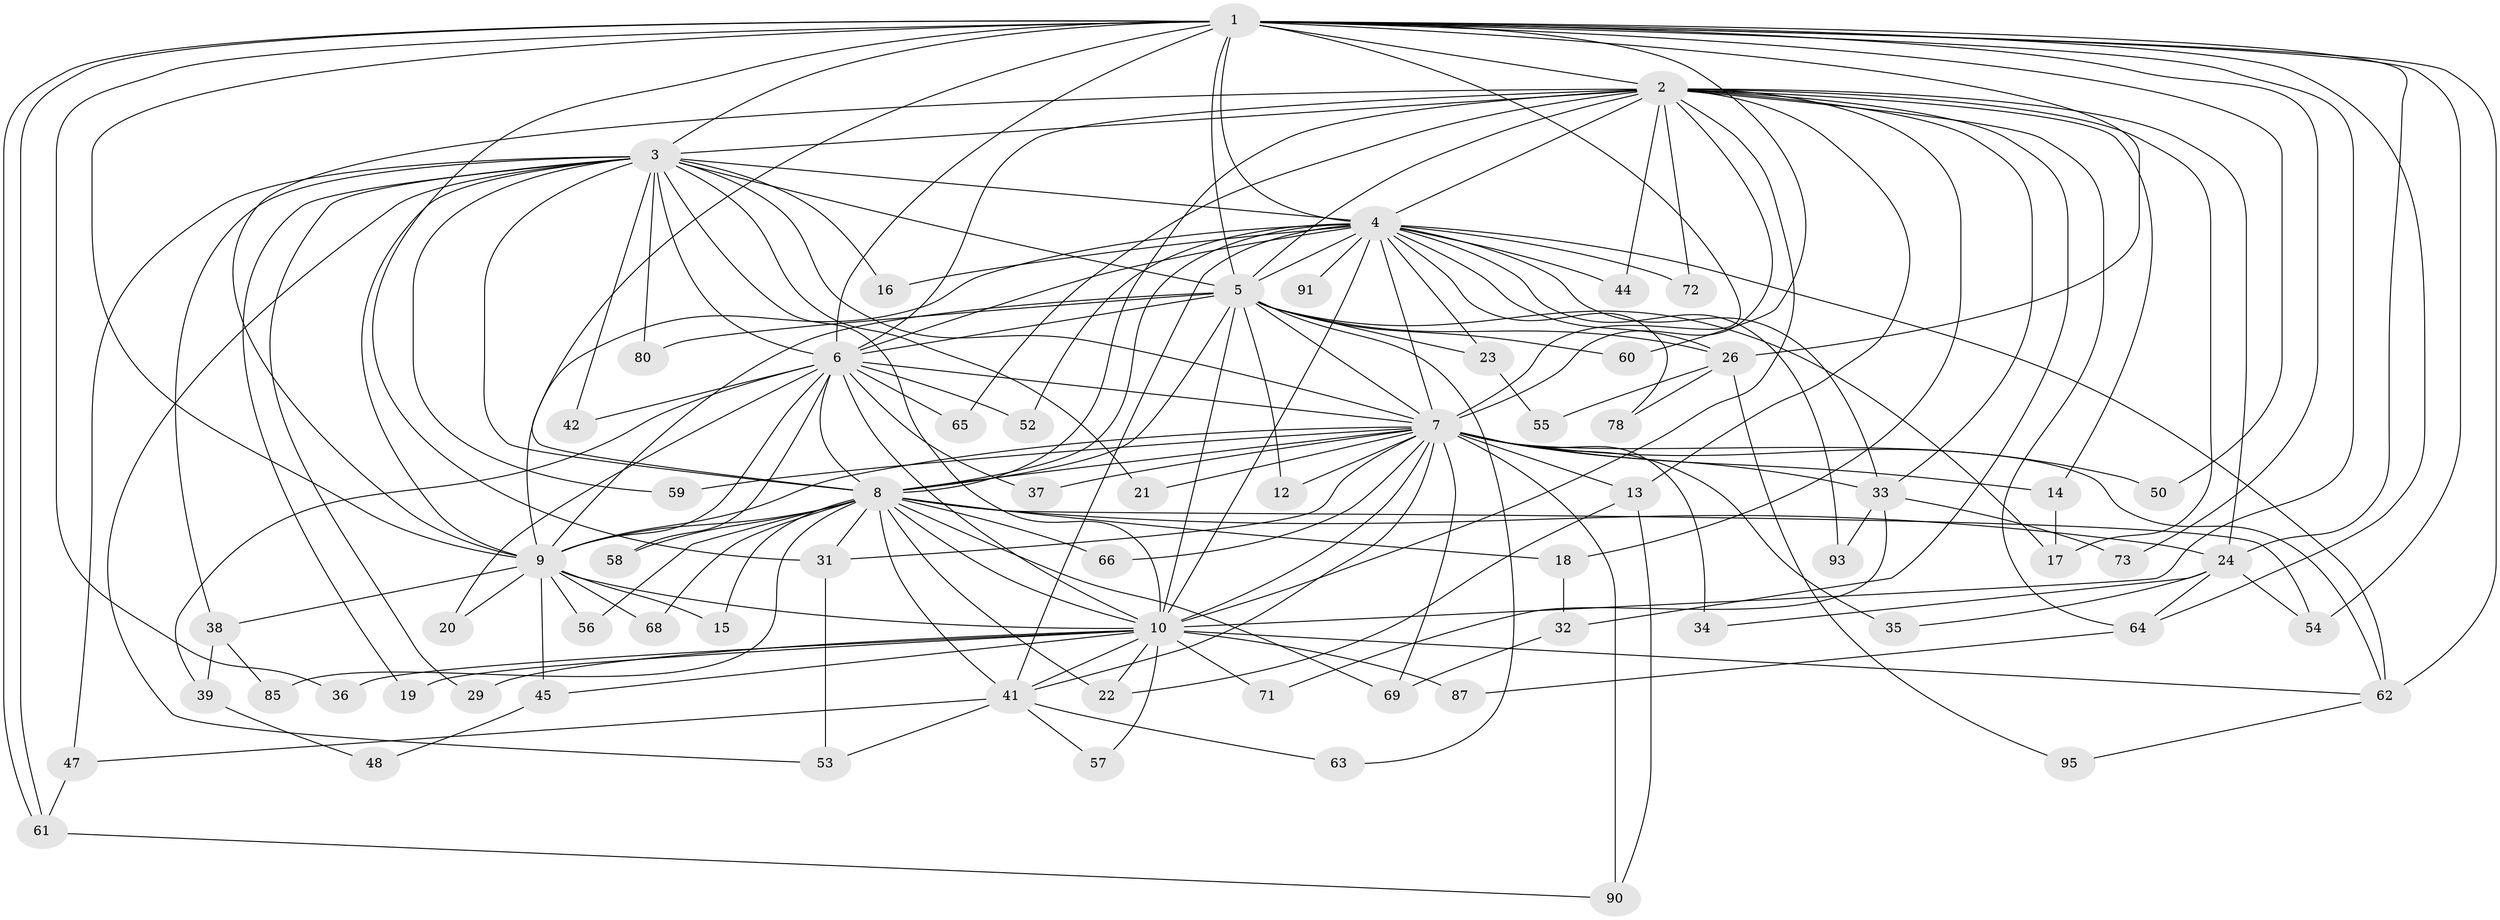 // original degree distribution, {19: 0.010526315789473684, 21: 0.010526315789473684, 22: 0.031578947368421054, 17: 0.021052631578947368, 27: 0.010526315789473684, 14: 0.010526315789473684, 20: 0.010526315789473684, 3: 0.16842105263157894, 2: 0.5578947368421052, 4: 0.09473684210526316, 7: 0.010526315789473684, 5: 0.042105263157894736, 6: 0.021052631578947368}
// Generated by graph-tools (version 1.1) at 2025/11/02/27/25 16:11:01]
// undirected, 69 vertices, 178 edges
graph export_dot {
graph [start="1"]
  node [color=gray90,style=filled];
  1 [super="+27"];
  2 [super="+11"];
  3 [super="+25"];
  4 [super="+75"];
  5 [super="+89"];
  6 [super="+70"];
  7 [super="+51"];
  8 [super="+30"];
  9 [super="+40"];
  10 [super="+46"];
  12;
  13;
  14;
  15;
  16;
  17 [super="+88"];
  18;
  19;
  20;
  21;
  22 [super="+49"];
  23 [super="+74"];
  24 [super="+67"];
  26 [super="+28"];
  29;
  31 [super="+82"];
  32;
  33 [super="+83"];
  34;
  35;
  36;
  37;
  38 [super="+77"];
  39;
  41 [super="+43"];
  42;
  44;
  45;
  47;
  48;
  50;
  52;
  53 [super="+84"];
  54 [super="+76"];
  55;
  56;
  57;
  58;
  59;
  60;
  61 [super="+81"];
  62 [super="+79"];
  63;
  64 [super="+86"];
  65;
  66;
  68;
  69 [super="+94"];
  71;
  72;
  73;
  78;
  80;
  85;
  87;
  90 [super="+92"];
  91;
  93;
  95;
  1 -- 2;
  1 -- 3 [weight=2];
  1 -- 4;
  1 -- 5;
  1 -- 6;
  1 -- 7;
  1 -- 8;
  1 -- 9;
  1 -- 10;
  1 -- 24;
  1 -- 31;
  1 -- 36;
  1 -- 50;
  1 -- 61;
  1 -- 61;
  1 -- 62;
  1 -- 64;
  1 -- 73;
  1 -- 60;
  1 -- 26;
  1 -- 54;
  2 -- 3;
  2 -- 4;
  2 -- 5;
  2 -- 6;
  2 -- 7;
  2 -- 8 [weight=2];
  2 -- 9 [weight=2];
  2 -- 10;
  2 -- 13;
  2 -- 18;
  2 -- 32;
  2 -- 33;
  2 -- 44;
  2 -- 65;
  2 -- 72;
  2 -- 14;
  2 -- 17;
  2 -- 24;
  2 -- 64;
  3 -- 4;
  3 -- 5;
  3 -- 6;
  3 -- 7 [weight=2];
  3 -- 8 [weight=2];
  3 -- 9;
  3 -- 10;
  3 -- 16;
  3 -- 19;
  3 -- 21;
  3 -- 29;
  3 -- 38 [weight=2];
  3 -- 42;
  3 -- 47;
  3 -- 53;
  3 -- 59;
  3 -- 80;
  4 -- 5;
  4 -- 6 [weight=2];
  4 -- 7;
  4 -- 8;
  4 -- 9;
  4 -- 10;
  4 -- 16;
  4 -- 23 [weight=2];
  4 -- 26;
  4 -- 33;
  4 -- 41;
  4 -- 44;
  4 -- 52;
  4 -- 72;
  4 -- 78;
  4 -- 91 [weight=2];
  4 -- 93;
  4 -- 62;
  5 -- 6;
  5 -- 7;
  5 -- 8;
  5 -- 9;
  5 -- 10 [weight=2];
  5 -- 12;
  5 -- 17;
  5 -- 23;
  5 -- 26;
  5 -- 60;
  5 -- 63;
  5 -- 80;
  6 -- 7;
  6 -- 8;
  6 -- 9;
  6 -- 10;
  6 -- 20;
  6 -- 37;
  6 -- 39;
  6 -- 42;
  6 -- 52;
  6 -- 58;
  6 -- 65;
  7 -- 8;
  7 -- 9;
  7 -- 10;
  7 -- 12;
  7 -- 13;
  7 -- 14;
  7 -- 21;
  7 -- 34;
  7 -- 35;
  7 -- 37;
  7 -- 50 [weight=2];
  7 -- 59;
  7 -- 62;
  7 -- 66;
  7 -- 69;
  7 -- 41;
  7 -- 31;
  7 -- 33;
  7 -- 90;
  8 -- 9;
  8 -- 10;
  8 -- 15;
  8 -- 18;
  8 -- 22;
  8 -- 24;
  8 -- 41;
  8 -- 54;
  8 -- 56;
  8 -- 58;
  8 -- 66;
  8 -- 68;
  8 -- 85;
  8 -- 31;
  8 -- 69;
  9 -- 10;
  9 -- 15;
  9 -- 20;
  9 -- 45;
  9 -- 56;
  9 -- 68;
  9 -- 38;
  10 -- 19;
  10 -- 29;
  10 -- 36;
  10 -- 45;
  10 -- 57;
  10 -- 71;
  10 -- 87;
  10 -- 41;
  10 -- 22;
  10 -- 62;
  13 -- 22;
  13 -- 90;
  14 -- 17;
  18 -- 32;
  23 -- 55;
  24 -- 34;
  24 -- 35;
  24 -- 54;
  24 -- 64;
  26 -- 55;
  26 -- 78;
  26 -- 95;
  31 -- 53;
  32 -- 69;
  33 -- 71;
  33 -- 73;
  33 -- 93;
  38 -- 39;
  38 -- 85;
  39 -- 48;
  41 -- 47;
  41 -- 57;
  41 -- 63;
  41 -- 53;
  45 -- 48;
  47 -- 61;
  61 -- 90;
  62 -- 95;
  64 -- 87;
}
